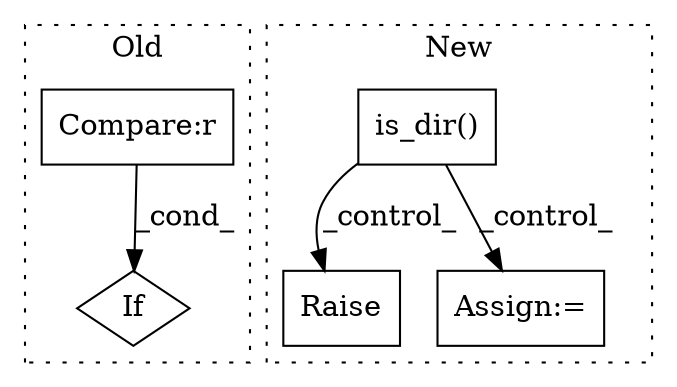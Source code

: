digraph G {
subgraph cluster0 {
1 [label="If" a="96" s="3072" l="3" shape="diamond"];
3 [label="Compare:r" a="40" s="3075" l="23" shape="box"];
label = "Old";
style="dotted";
}
subgraph cluster1 {
2 [label="is_dir()" a="75" s="3088" l="22" shape="box"];
4 [label="Raise" a="91" s="3124" l="6" shape="box"];
5 [label="Assign:=" a="68" s="3237" l="3" shape="box"];
label = "New";
style="dotted";
}
2 -> 5 [label="_control_"];
2 -> 4 [label="_control_"];
3 -> 1 [label="_cond_"];
}